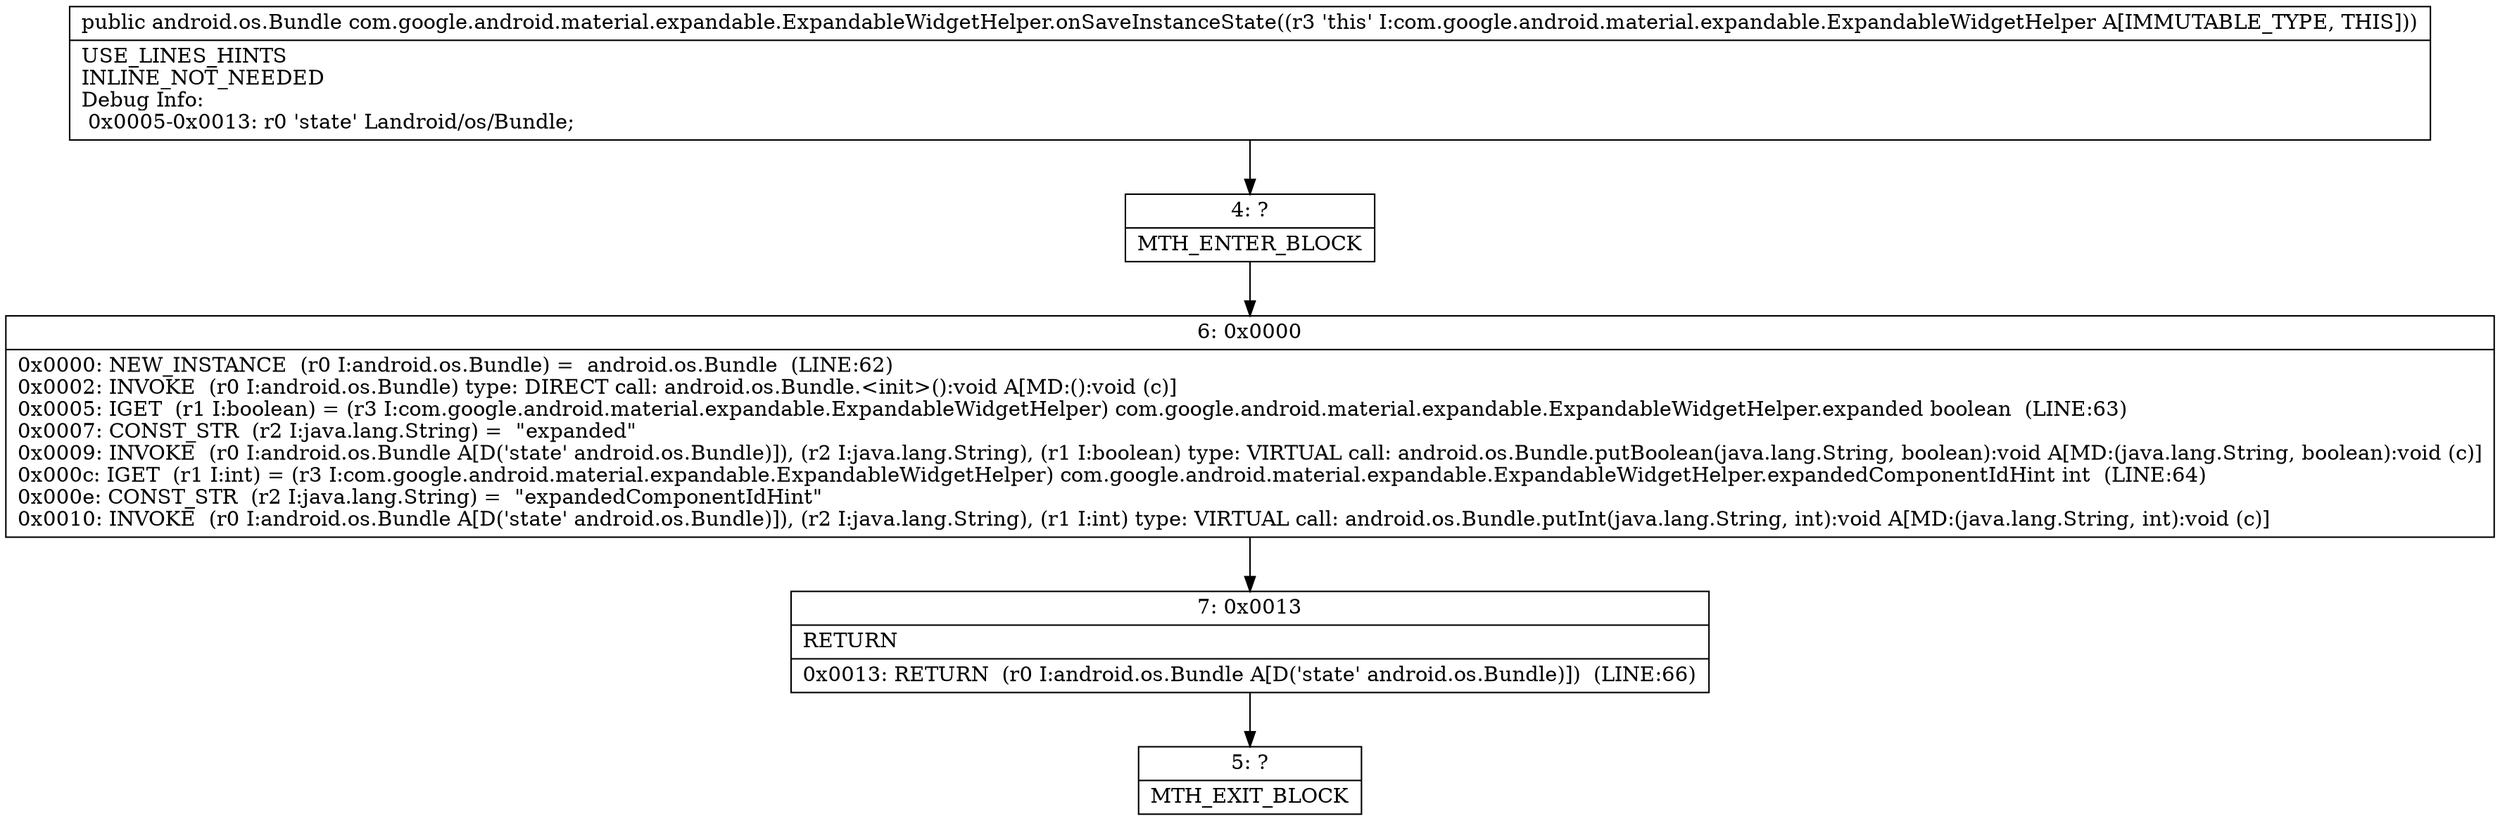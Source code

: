 digraph "CFG forcom.google.android.material.expandable.ExpandableWidgetHelper.onSaveInstanceState()Landroid\/os\/Bundle;" {
Node_4 [shape=record,label="{4\:\ ?|MTH_ENTER_BLOCK\l}"];
Node_6 [shape=record,label="{6\:\ 0x0000|0x0000: NEW_INSTANCE  (r0 I:android.os.Bundle) =  android.os.Bundle  (LINE:62)\l0x0002: INVOKE  (r0 I:android.os.Bundle) type: DIRECT call: android.os.Bundle.\<init\>():void A[MD:():void (c)]\l0x0005: IGET  (r1 I:boolean) = (r3 I:com.google.android.material.expandable.ExpandableWidgetHelper) com.google.android.material.expandable.ExpandableWidgetHelper.expanded boolean  (LINE:63)\l0x0007: CONST_STR  (r2 I:java.lang.String) =  \"expanded\" \l0x0009: INVOKE  (r0 I:android.os.Bundle A[D('state' android.os.Bundle)]), (r2 I:java.lang.String), (r1 I:boolean) type: VIRTUAL call: android.os.Bundle.putBoolean(java.lang.String, boolean):void A[MD:(java.lang.String, boolean):void (c)]\l0x000c: IGET  (r1 I:int) = (r3 I:com.google.android.material.expandable.ExpandableWidgetHelper) com.google.android.material.expandable.ExpandableWidgetHelper.expandedComponentIdHint int  (LINE:64)\l0x000e: CONST_STR  (r2 I:java.lang.String) =  \"expandedComponentIdHint\" \l0x0010: INVOKE  (r0 I:android.os.Bundle A[D('state' android.os.Bundle)]), (r2 I:java.lang.String), (r1 I:int) type: VIRTUAL call: android.os.Bundle.putInt(java.lang.String, int):void A[MD:(java.lang.String, int):void (c)]\l}"];
Node_7 [shape=record,label="{7\:\ 0x0013|RETURN\l|0x0013: RETURN  (r0 I:android.os.Bundle A[D('state' android.os.Bundle)])  (LINE:66)\l}"];
Node_5 [shape=record,label="{5\:\ ?|MTH_EXIT_BLOCK\l}"];
MethodNode[shape=record,label="{public android.os.Bundle com.google.android.material.expandable.ExpandableWidgetHelper.onSaveInstanceState((r3 'this' I:com.google.android.material.expandable.ExpandableWidgetHelper A[IMMUTABLE_TYPE, THIS]))  | USE_LINES_HINTS\lINLINE_NOT_NEEDED\lDebug Info:\l  0x0005\-0x0013: r0 'state' Landroid\/os\/Bundle;\l}"];
MethodNode -> Node_4;Node_4 -> Node_6;
Node_6 -> Node_7;
Node_7 -> Node_5;
}

